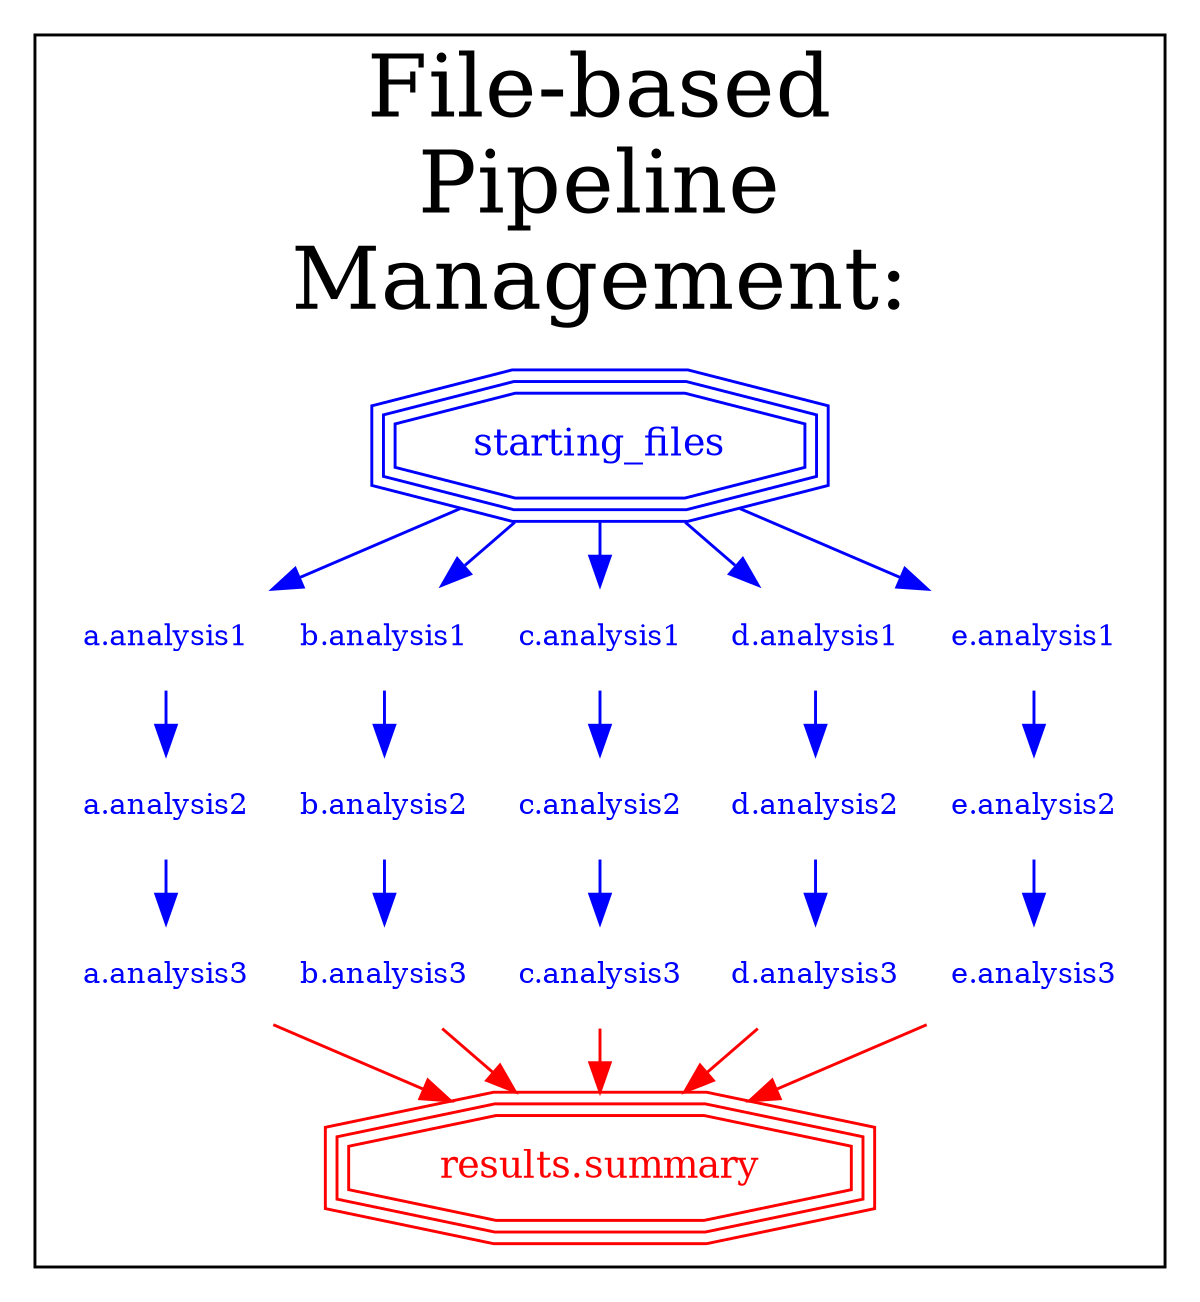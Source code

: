 digraph tree
{
size="8,11!";
splines=true;
mindist = 0.001;
nodesep = 0.001;
fontsize=50;
#rankdir="LR";
ranksep = 0.3;
sep = 0.001;
esep = 0.001;
width = 0.001;
packmode="node";
subgraph clusterkey
{
fontsize=30;
label = "File-based\nPipeline\nManagement:";
node[fontsize=30];
ss[color=blue, fontcolor=blue, shape=tripleoctagon, fontsize=13, label="starting_files"];
a1[color=blue, fontcolor=blue, shape=none, fontsize=10, label="a.analysis1"];
a2[color=blue, fontcolor=blue, shape=none, fontsize=10, label="a.analysis2"];
a3[color=blue, fontcolor=blue, shape=none, fontsize=10, label="a.analysis3"];
b1[color=blue, fontcolor=blue, shape=none, fontsize=10, label="b.analysis1"];
b2[color=blue, fontcolor=blue, shape=none, fontsize=10, label="b.analysis2"];
b3[color=blue, fontcolor=blue, shape=none, fontsize=10, label="b.analysis3"];
c1[color=blue, fontcolor=blue, shape=none, fontsize=10, label="c.analysis1"];
c2[color=blue, fontcolor=blue, shape=none, fontsize=10, label="c.analysis2"];
c3[color=blue, fontcolor=blue, shape=none, fontsize=10, label="c.analysis3"];
d1[color=blue, fontcolor=blue, shape=none, fontsize=10, label="d.analysis1"];
d2[color=blue, fontcolor=blue, shape=none, fontsize=10, label="d.analysis2"];
d3[color=blue, fontcolor=blue, shape=none, fontsize=10, label="d.analysis3"];
e1[color=blue, fontcolor=blue, shape=none, fontsize=10, label="e.analysis1"];
e2[color=blue, fontcolor=blue, shape=none, fontsize=10, label="e.analysis2"];
e3[color=blue, fontcolor=blue, shape=none, fontsize=10, label="e.analysis3"];
rr[color=red, fontcolor=red, shape=tripleoctagon, fontsize=13, label="results.summary"];

ss->a1[color=blue];
ss->b1[color=blue];
ss->c1[color=blue];
ss->d1[color=blue];
ss->e1[color=blue];
a1->a2[color=blue];
b1->b2[color=blue];
c1->c2[color=blue];
d1->d2[color=blue];
e1->e2[color=blue];
a2->a3[color=blue];
b2->b3[color=blue];
c2->c3[color=blue];
d2->d3[color=blue];
e2->e3[color=blue];
a3->rr[color=red];
b3->rr[color=red];
c3->rr[color=red];
d3->rr[color=red];
e3->rr[color=red];

}
}
